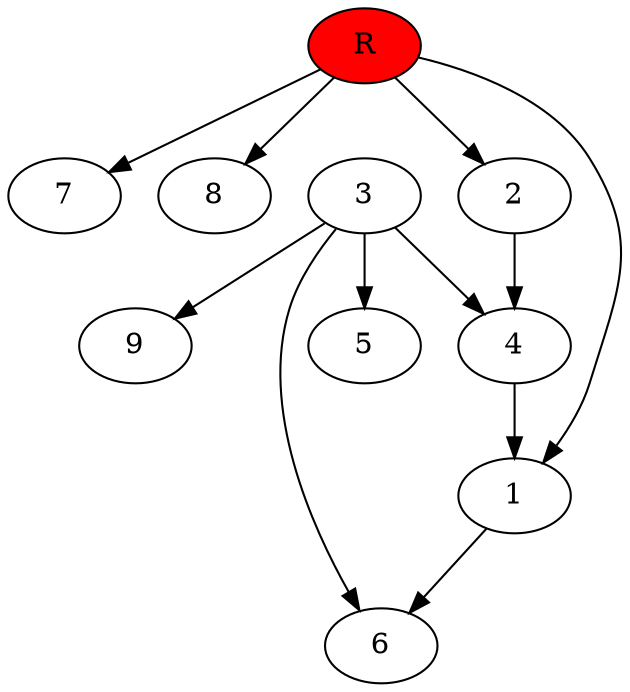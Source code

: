digraph prb18986 {
	1
	2
	3
	4
	5
	6
	7
	8
	R [fillcolor="#ff0000" style=filled]
	1 -> 6
	2 -> 4
	3 -> 4
	3 -> 5
	3 -> 6
	3 -> 9
	4 -> 1
	R -> 1
	R -> 2
	R -> 7
	R -> 8
}
